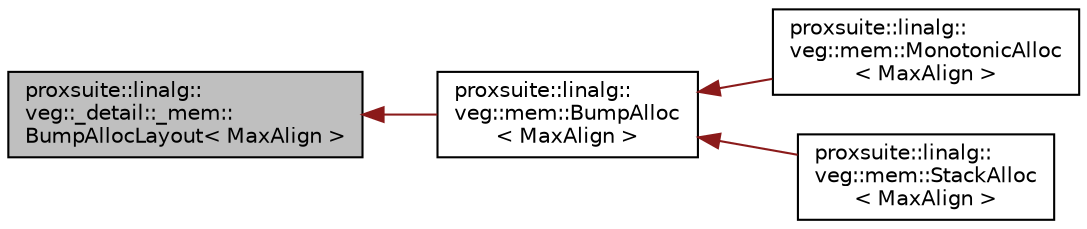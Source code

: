 digraph "proxsuite::linalg::veg::_detail::_mem::BumpAllocLayout&lt; MaxAlign &gt;"
{
 // LATEX_PDF_SIZE
  bgcolor="transparent";
  edge [fontname="Helvetica",fontsize="10",labelfontname="Helvetica",labelfontsize="10"];
  node [fontname="Helvetica",fontsize="10",shape=record];
  rankdir="LR";
  Node1 [label="proxsuite::linalg::\lveg::_detail::_mem::\lBumpAllocLayout\< MaxAlign \>",height=0.2,width=0.4,color="black", fillcolor="grey75", style="filled", fontcolor="black",tooltip=" "];
  Node1 -> Node2 [dir="back",color="firebrick4",fontsize="10",style="solid",fontname="Helvetica"];
  Node2 [label="proxsuite::linalg::\lveg::mem::BumpAlloc\l\< MaxAlign \>",height=0.2,width=0.4,color="black",URL="$structproxsuite_1_1linalg_1_1veg_1_1mem_1_1_bump_alloc.html",tooltip=" "];
  Node2 -> Node3 [dir="back",color="firebrick4",fontsize="10",style="solid",fontname="Helvetica"];
  Node3 [label="proxsuite::linalg::\lveg::mem::MonotonicAlloc\l\< MaxAlign \>",height=0.2,width=0.4,color="black",URL="$structproxsuite_1_1linalg_1_1veg_1_1mem_1_1_monotonic_alloc.html",tooltip=" "];
  Node2 -> Node4 [dir="back",color="firebrick4",fontsize="10",style="solid",fontname="Helvetica"];
  Node4 [label="proxsuite::linalg::\lveg::mem::StackAlloc\l\< MaxAlign \>",height=0.2,width=0.4,color="black",URL="$structproxsuite_1_1linalg_1_1veg_1_1mem_1_1_stack_alloc.html",tooltip=" "];
}
